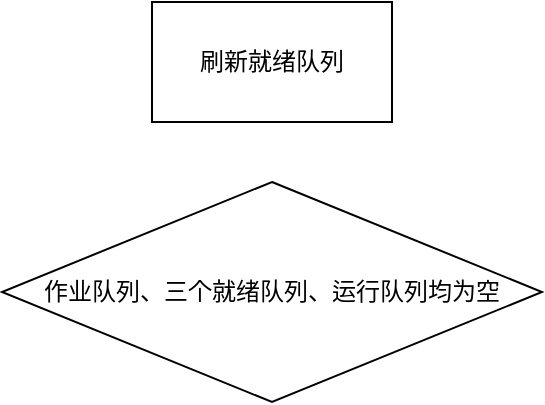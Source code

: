 <mxfile version="14.1.1" type="github">
  <diagram id="dzjsmuD-rFG6SCk-NLqr" name="Page-1">
    <mxGraphModel dx="865" dy="456" grid="1" gridSize="10" guides="1" tooltips="1" connect="1" arrows="1" fold="1" page="1" pageScale="1" pageWidth="827" pageHeight="1169" math="0" shadow="0">
      <root>
        <mxCell id="0" />
        <mxCell id="1" parent="0" />
        <mxCell id="70EhJgEo6nSa34UKSa1v-2" value="作业队列、三个就绪队列、运行队列均为空" style="rhombus;whiteSpace=wrap;html=1;" vertex="1" parent="1">
          <mxGeometry x="260" y="170" width="270" height="110" as="geometry" />
        </mxCell>
        <mxCell id="70EhJgEo6nSa34UKSa1v-4" value="刷新就绪队列" style="rounded=0;whiteSpace=wrap;html=1;" vertex="1" parent="1">
          <mxGeometry x="335" y="80" width="120" height="60" as="geometry" />
        </mxCell>
      </root>
    </mxGraphModel>
  </diagram>
</mxfile>
